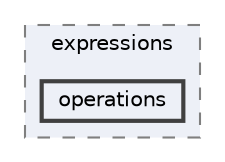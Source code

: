 digraph "/home/runner/work/idol/idol/lib/include/idol/mixed-integer/modeling/expressions/operations"
{
 // LATEX_PDF_SIZE
  bgcolor="transparent";
  edge [fontname=Helvetica,fontsize=10,labelfontname=Helvetica,labelfontsize=10];
  node [fontname=Helvetica,fontsize=10,shape=box,height=0.2,width=0.4];
  compound=true
  subgraph clusterdir_63ca376b08ede512fb032cbeab58ce3e {
    graph [ bgcolor="#edf0f7", pencolor="grey50", label="expressions", fontname=Helvetica,fontsize=10 style="filled,dashed", URL="dir_63ca376b08ede512fb032cbeab58ce3e.html",tooltip=""]
  dir_6f696f5bef416022417f72faffe26f7b [label="operations", fillcolor="#edf0f7", color="grey25", style="filled,bold", URL="dir_6f696f5bef416022417f72faffe26f7b.html",tooltip=""];
  }
}

